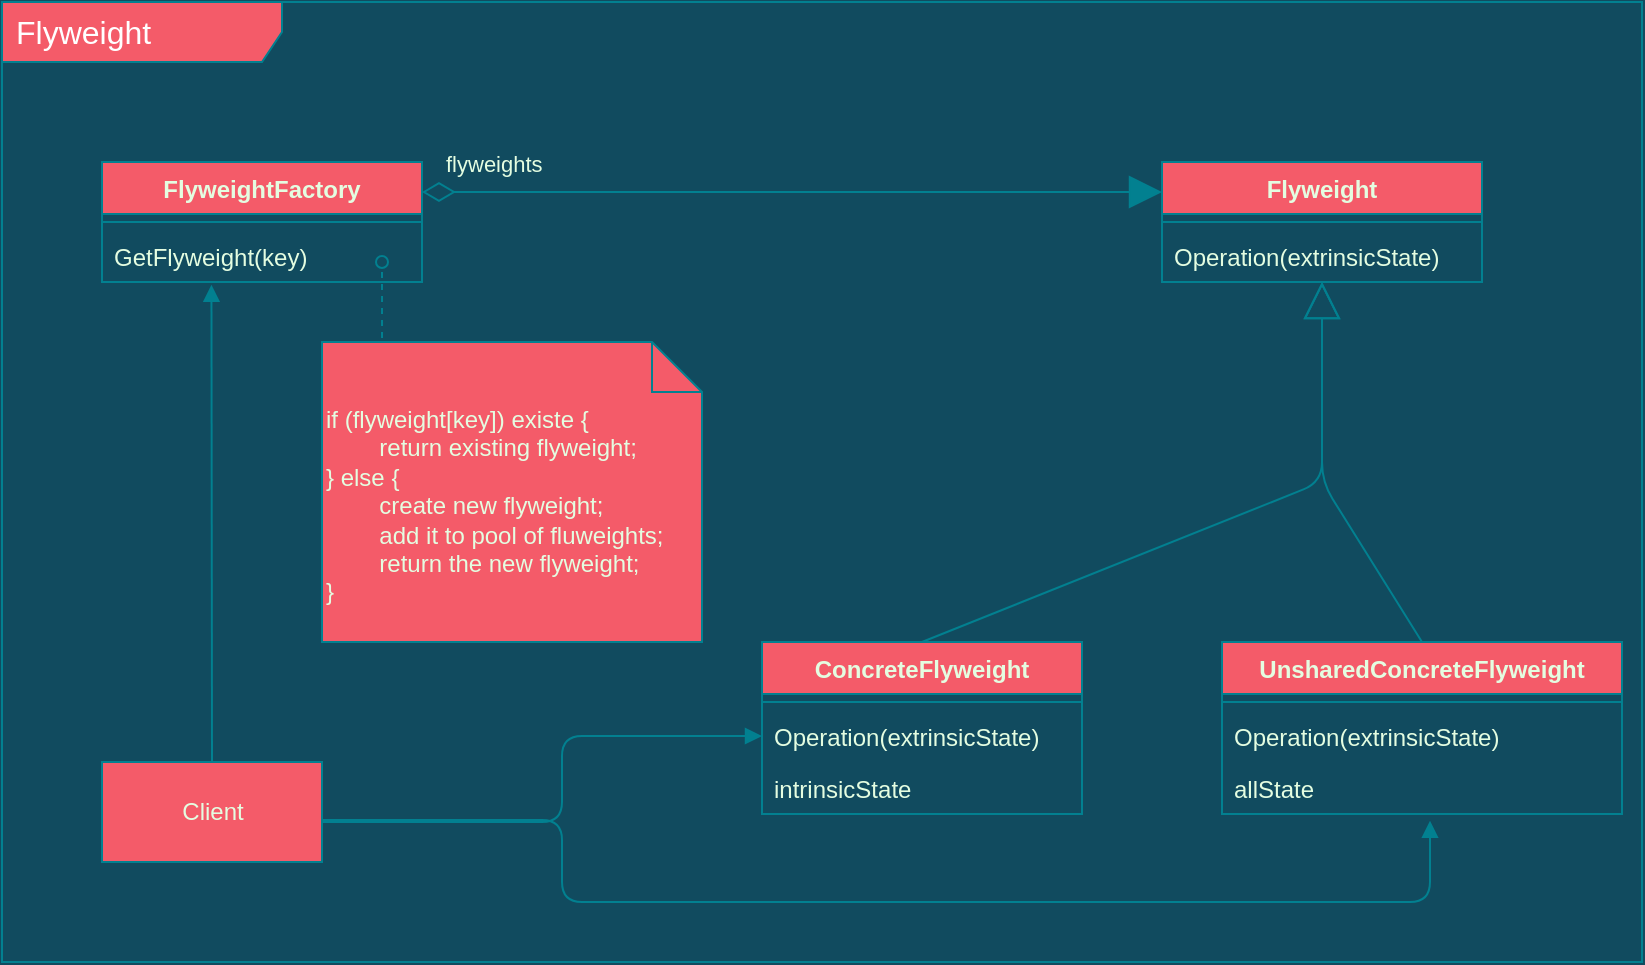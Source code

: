 <mxfile version="15.5.4" type="embed"><diagram id="F_gQ_7oDBF0sjKnGtIvj" name="Page-1"><mxGraphModel dx="1712" dy="1103" grid="1" gridSize="10" guides="1" tooltips="1" connect="1" arrows="1" fold="1" page="1" pageScale="1" pageWidth="827" pageHeight="1169" background="#114B5F" math="0" shadow="0"><root><mxCell id="0"/><mxCell id="1" parent="0"/><mxCell id="82" value="&lt;font color=&quot;#ffffff&quot;&gt;&lt;span style=&quot;font-size: 16px&quot;&gt;Flyweight&lt;/span&gt;&lt;/font&gt;" style="shape=umlFrame;whiteSpace=wrap;html=1;width=140;height=30;boundedLbl=1;verticalAlign=middle;align=left;spacingLeft=5;fillColor=#F45B69;strokeColor=#028090;fontColor=#E4FDE1;" parent="1" vertex="1"><mxGeometry y="240" width="820" height="480" as="geometry"/></mxCell><mxCell id="237" value="FlyweightFactory" style="swimlane;fontStyle=1;align=center;verticalAlign=top;childLayout=stackLayout;horizontal=1;startSize=26;horizontalStack=0;resizeParent=1;resizeParentMax=0;resizeLast=0;collapsible=1;marginBottom=0;rounded=0;sketch=0;fontColor=#E4FDE1;strokeColor=#028090;fillColor=#F45B69;" vertex="1" parent="1"><mxGeometry x="50" y="320" width="160" height="60" as="geometry"/></mxCell><mxCell id="239" value="" style="line;strokeWidth=1;fillColor=none;align=left;verticalAlign=middle;spacingTop=-1;spacingLeft=3;spacingRight=3;rotatable=0;labelPosition=right;points=[];portConstraint=eastwest;rounded=0;sketch=0;fontColor=#E4FDE1;labelBackgroundColor=#114B5F;strokeColor=#028090;" vertex="1" parent="237"><mxGeometry y="26" width="160" height="8" as="geometry"/></mxCell><mxCell id="240" value="GetFlyweight(key)" style="text;strokeColor=none;fillColor=none;align=left;verticalAlign=top;spacingLeft=4;spacingRight=4;overflow=hidden;rotatable=0;points=[[0,0.5],[1,0.5]];portConstraint=eastwest;rounded=0;sketch=0;fontColor=#E4FDE1;" vertex="1" parent="237"><mxGeometry y="34" width="160" height="26" as="geometry"/></mxCell><mxCell id="254" value="" style="html=1;verticalAlign=bottom;labelBackgroundColor=none;endArrow=oval;endFill=0;dashed=1;rounded=1;sketch=0;fontColor=#E4FDE1;strokeColor=#028090;fillColor=#F45B69;curved=0;exitX=0.158;exitY=0.067;exitDx=0;exitDy=0;exitPerimeter=0;" edge="1" parent="237" source="253"><mxGeometry width="160" relative="1" as="geometry"><mxPoint x="-20" y="50" as="sourcePoint"/><mxPoint x="140" y="50" as="targetPoint"/></mxGeometry></mxCell><mxCell id="241" value="Flyweight" style="swimlane;fontStyle=1;align=center;verticalAlign=top;childLayout=stackLayout;horizontal=1;startSize=26;horizontalStack=0;resizeParent=1;resizeParentMax=0;resizeLast=0;collapsible=1;marginBottom=0;rounded=0;sketch=0;fontColor=#E4FDE1;strokeColor=#028090;fillColor=#F45B69;" vertex="1" parent="1"><mxGeometry x="580" y="320" width="160" height="60" as="geometry"/></mxCell><mxCell id="242" value="" style="line;strokeWidth=1;fillColor=none;align=left;verticalAlign=middle;spacingTop=-1;spacingLeft=3;spacingRight=3;rotatable=0;labelPosition=right;points=[];portConstraint=eastwest;rounded=0;sketch=0;fontColor=#E4FDE1;labelBackgroundColor=#114B5F;strokeColor=#028090;" vertex="1" parent="241"><mxGeometry y="26" width="160" height="8" as="geometry"/></mxCell><mxCell id="243" value="Operation(extrinsicState)" style="text;strokeColor=none;fillColor=none;align=left;verticalAlign=top;spacingLeft=4;spacingRight=4;overflow=hidden;rotatable=0;points=[[0,0.5],[1,0.5]];portConstraint=eastwest;rounded=0;sketch=0;fontColor=#E4FDE1;" vertex="1" parent="241"><mxGeometry y="34" width="160" height="26" as="geometry"/></mxCell><mxCell id="244" value="ConcreteFlyweight" style="swimlane;fontStyle=1;align=center;verticalAlign=top;childLayout=stackLayout;horizontal=1;startSize=26;horizontalStack=0;resizeParent=1;resizeParentMax=0;resizeLast=0;collapsible=1;marginBottom=0;rounded=0;sketch=0;fontColor=#E4FDE1;strokeColor=#028090;fillColor=#F45B69;" vertex="1" parent="1"><mxGeometry x="380" y="560" width="160" height="86" as="geometry"/></mxCell><mxCell id="245" value="" style="line;strokeWidth=1;fillColor=none;align=left;verticalAlign=middle;spacingTop=-1;spacingLeft=3;spacingRight=3;rotatable=0;labelPosition=right;points=[];portConstraint=eastwest;rounded=0;sketch=0;fontColor=#E4FDE1;labelBackgroundColor=#114B5F;strokeColor=#028090;" vertex="1" parent="244"><mxGeometry y="26" width="160" height="8" as="geometry"/></mxCell><mxCell id="246" value="Operation(extrinsicState)" style="text;strokeColor=none;fillColor=none;align=left;verticalAlign=top;spacingLeft=4;spacingRight=4;overflow=hidden;rotatable=0;points=[[0,0.5],[1,0.5]];portConstraint=eastwest;rounded=0;sketch=0;fontColor=#E4FDE1;" vertex="1" parent="244"><mxGeometry y="34" width="160" height="26" as="geometry"/></mxCell><mxCell id="247" value="intrinsicState" style="text;strokeColor=none;fillColor=none;align=left;verticalAlign=top;spacingLeft=4;spacingRight=4;overflow=hidden;rotatable=0;points=[[0,0.5],[1,0.5]];portConstraint=eastwest;rounded=0;sketch=0;fontColor=#E4FDE1;" vertex="1" parent="244"><mxGeometry y="60" width="160" height="26" as="geometry"/></mxCell><mxCell id="248" value="UnsharedConcreteFlyweight" style="swimlane;fontStyle=1;align=center;verticalAlign=top;childLayout=stackLayout;horizontal=1;startSize=26;horizontalStack=0;resizeParent=1;resizeParentMax=0;resizeLast=0;collapsible=1;marginBottom=0;rounded=0;sketch=0;fontColor=#E4FDE1;strokeColor=#028090;fillColor=#F45B69;" vertex="1" parent="1"><mxGeometry x="610" y="560" width="200" height="86" as="geometry"/></mxCell><mxCell id="249" value="" style="line;strokeWidth=1;fillColor=none;align=left;verticalAlign=middle;spacingTop=-1;spacingLeft=3;spacingRight=3;rotatable=0;labelPosition=right;points=[];portConstraint=eastwest;rounded=0;sketch=0;fontColor=#E4FDE1;labelBackgroundColor=#114B5F;strokeColor=#028090;" vertex="1" parent="248"><mxGeometry y="26" width="200" height="8" as="geometry"/></mxCell><mxCell id="250" value="Operation(extrinsicState)" style="text;strokeColor=none;fillColor=none;align=left;verticalAlign=top;spacingLeft=4;spacingRight=4;overflow=hidden;rotatable=0;points=[[0,0.5],[1,0.5]];portConstraint=eastwest;rounded=0;sketch=0;fontColor=#E4FDE1;" vertex="1" parent="248"><mxGeometry y="34" width="200" height="26" as="geometry"/></mxCell><mxCell id="251" value="allState" style="text;strokeColor=none;fillColor=none;align=left;verticalAlign=top;spacingLeft=4;spacingRight=4;overflow=hidden;rotatable=0;points=[[0,0.5],[1,0.5]];portConstraint=eastwest;rounded=0;sketch=0;fontColor=#E4FDE1;" vertex="1" parent="248"><mxGeometry y="60" width="200" height="26" as="geometry"/></mxCell><mxCell id="252" value="Client" style="html=1;rounded=0;sketch=0;fontColor=#E4FDE1;strokeColor=#028090;fillColor=#F45B69;" vertex="1" parent="1"><mxGeometry x="50" y="620" width="110" height="50" as="geometry"/></mxCell><mxCell id="253" value="if (flyweight[key]) existe {&lt;br&gt;&lt;span style=&quot;white-space: pre&quot;&gt;&#9;&lt;/span&gt;return existing flyweight;&lt;br&gt;} else {&lt;br&gt;&lt;span style=&quot;white-space: pre&quot;&gt;&#9;&lt;/span&gt;create new flyweight;&lt;br&gt;&lt;span style=&quot;white-space: pre&quot;&gt;&#9;&lt;/span&gt;add it to pool of fluweights;&lt;br&gt;&lt;span style=&quot;white-space: pre&quot;&gt;&#9;&lt;/span&gt;return the new flyweight;&lt;br&gt;}&amp;nbsp;" style="shape=note2;boundedLbl=1;whiteSpace=wrap;html=1;size=25;verticalAlign=top;align=left;rounded=0;sketch=0;fontColor=#E4FDE1;strokeColor=#028090;fillColor=#F45B69;" vertex="1" parent="1"><mxGeometry x="160" y="410" width="190" height="150" as="geometry"/></mxCell><mxCell id="255" value="" style="html=1;verticalAlign=bottom;labelBackgroundColor=none;endArrow=block;endFill=1;rounded=1;sketch=0;fontColor=#E4FDE1;strokeColor=#028090;fillColor=#F45B69;curved=0;exitX=0.5;exitY=0;exitDx=0;exitDy=0;entryX=0.342;entryY=1.051;entryDx=0;entryDy=0;entryPerimeter=0;" edge="1" parent="1" source="252" target="240"><mxGeometry width="160" relative="1" as="geometry"><mxPoint x="190" y="670" as="sourcePoint"/><mxPoint x="350" y="670" as="targetPoint"/></mxGeometry></mxCell><mxCell id="256" value="" style="html=1;verticalAlign=bottom;labelBackgroundColor=none;endArrow=block;endFill=1;rounded=1;sketch=0;fontColor=#E4FDE1;strokeColor=#028090;fillColor=#F45B69;curved=0;entryX=0;entryY=0.5;entryDx=0;entryDy=0;" edge="1" parent="1" target="246"><mxGeometry width="160" relative="1" as="geometry"><mxPoint x="160" y="650" as="sourcePoint"/><mxPoint x="320" y="650" as="targetPoint"/><Array as="points"><mxPoint x="280" y="650"/><mxPoint x="280" y="607"/></Array></mxGeometry></mxCell><mxCell id="257" value="" style="html=1;verticalAlign=bottom;labelBackgroundColor=none;endArrow=block;endFill=1;rounded=1;sketch=0;fontColor=#E4FDE1;strokeColor=#028090;fillColor=#F45B69;curved=0;entryX=0.52;entryY=1.128;entryDx=0;entryDy=0;entryPerimeter=0;" edge="1" parent="1" target="251"><mxGeometry width="160" relative="1" as="geometry"><mxPoint x="160" y="649" as="sourcePoint"/><mxPoint x="380" y="680" as="targetPoint"/><Array as="points"><mxPoint x="280" y="649"/><mxPoint x="280" y="690"/><mxPoint x="714" y="690"/></Array></mxGeometry></mxCell><mxCell id="258" value="" style="html=1;verticalAlign=bottom;labelBackgroundColor=none;endArrow=block;endFill=0;rounded=1;sketch=0;fontColor=#E4FDE1;strokeColor=#028090;fillColor=#F45B69;curved=0;endSize=16;exitX=0.5;exitY=0;exitDx=0;exitDy=0;" edge="1" parent="1" source="248"><mxGeometry width="160" relative="1" as="geometry"><mxPoint x="520" y="470" as="sourcePoint"/><mxPoint x="660" y="380" as="targetPoint"/><Array as="points"><mxPoint x="660" y="480"/></Array></mxGeometry></mxCell><mxCell id="259" value="" style="html=1;verticalAlign=bottom;labelBackgroundColor=none;endArrow=block;endFill=0;rounded=1;sketch=0;fontColor=#E4FDE1;endSize=16;strokeColor=#028090;fillColor=#F45B69;curved=0;exitX=0.5;exitY=0;exitDx=0;exitDy=0;" edge="1" parent="1" source="244"><mxGeometry width="160" relative="1" as="geometry"><mxPoint x="440" y="500" as="sourcePoint"/><mxPoint x="660" y="380" as="targetPoint"/><Array as="points"><mxPoint x="660" y="480"/></Array></mxGeometry></mxCell><mxCell id="260" value="flyweights" style="endArrow=block;html=1;endSize=14;startArrow=diamondThin;startSize=14;startFill=0;edgeStyle=orthogonalEdgeStyle;align=left;verticalAlign=bottom;rounded=1;sketch=0;fontColor=#E4FDE1;strokeColor=#028090;fillColor=#F45B69;curved=0;endFill=1;entryX=0;entryY=0.25;entryDx=0;entryDy=0;exitX=1;exitY=0.25;exitDx=0;exitDy=0;labelBackgroundColor=#114B5F;" edge="1" parent="1" source="237" target="241"><mxGeometry x="-0.946" y="5" relative="1" as="geometry"><mxPoint x="300" y="330" as="sourcePoint"/><mxPoint x="460" y="330" as="targetPoint"/><mxPoint as="offset"/></mxGeometry></mxCell></root></mxGraphModel></diagram></mxfile>